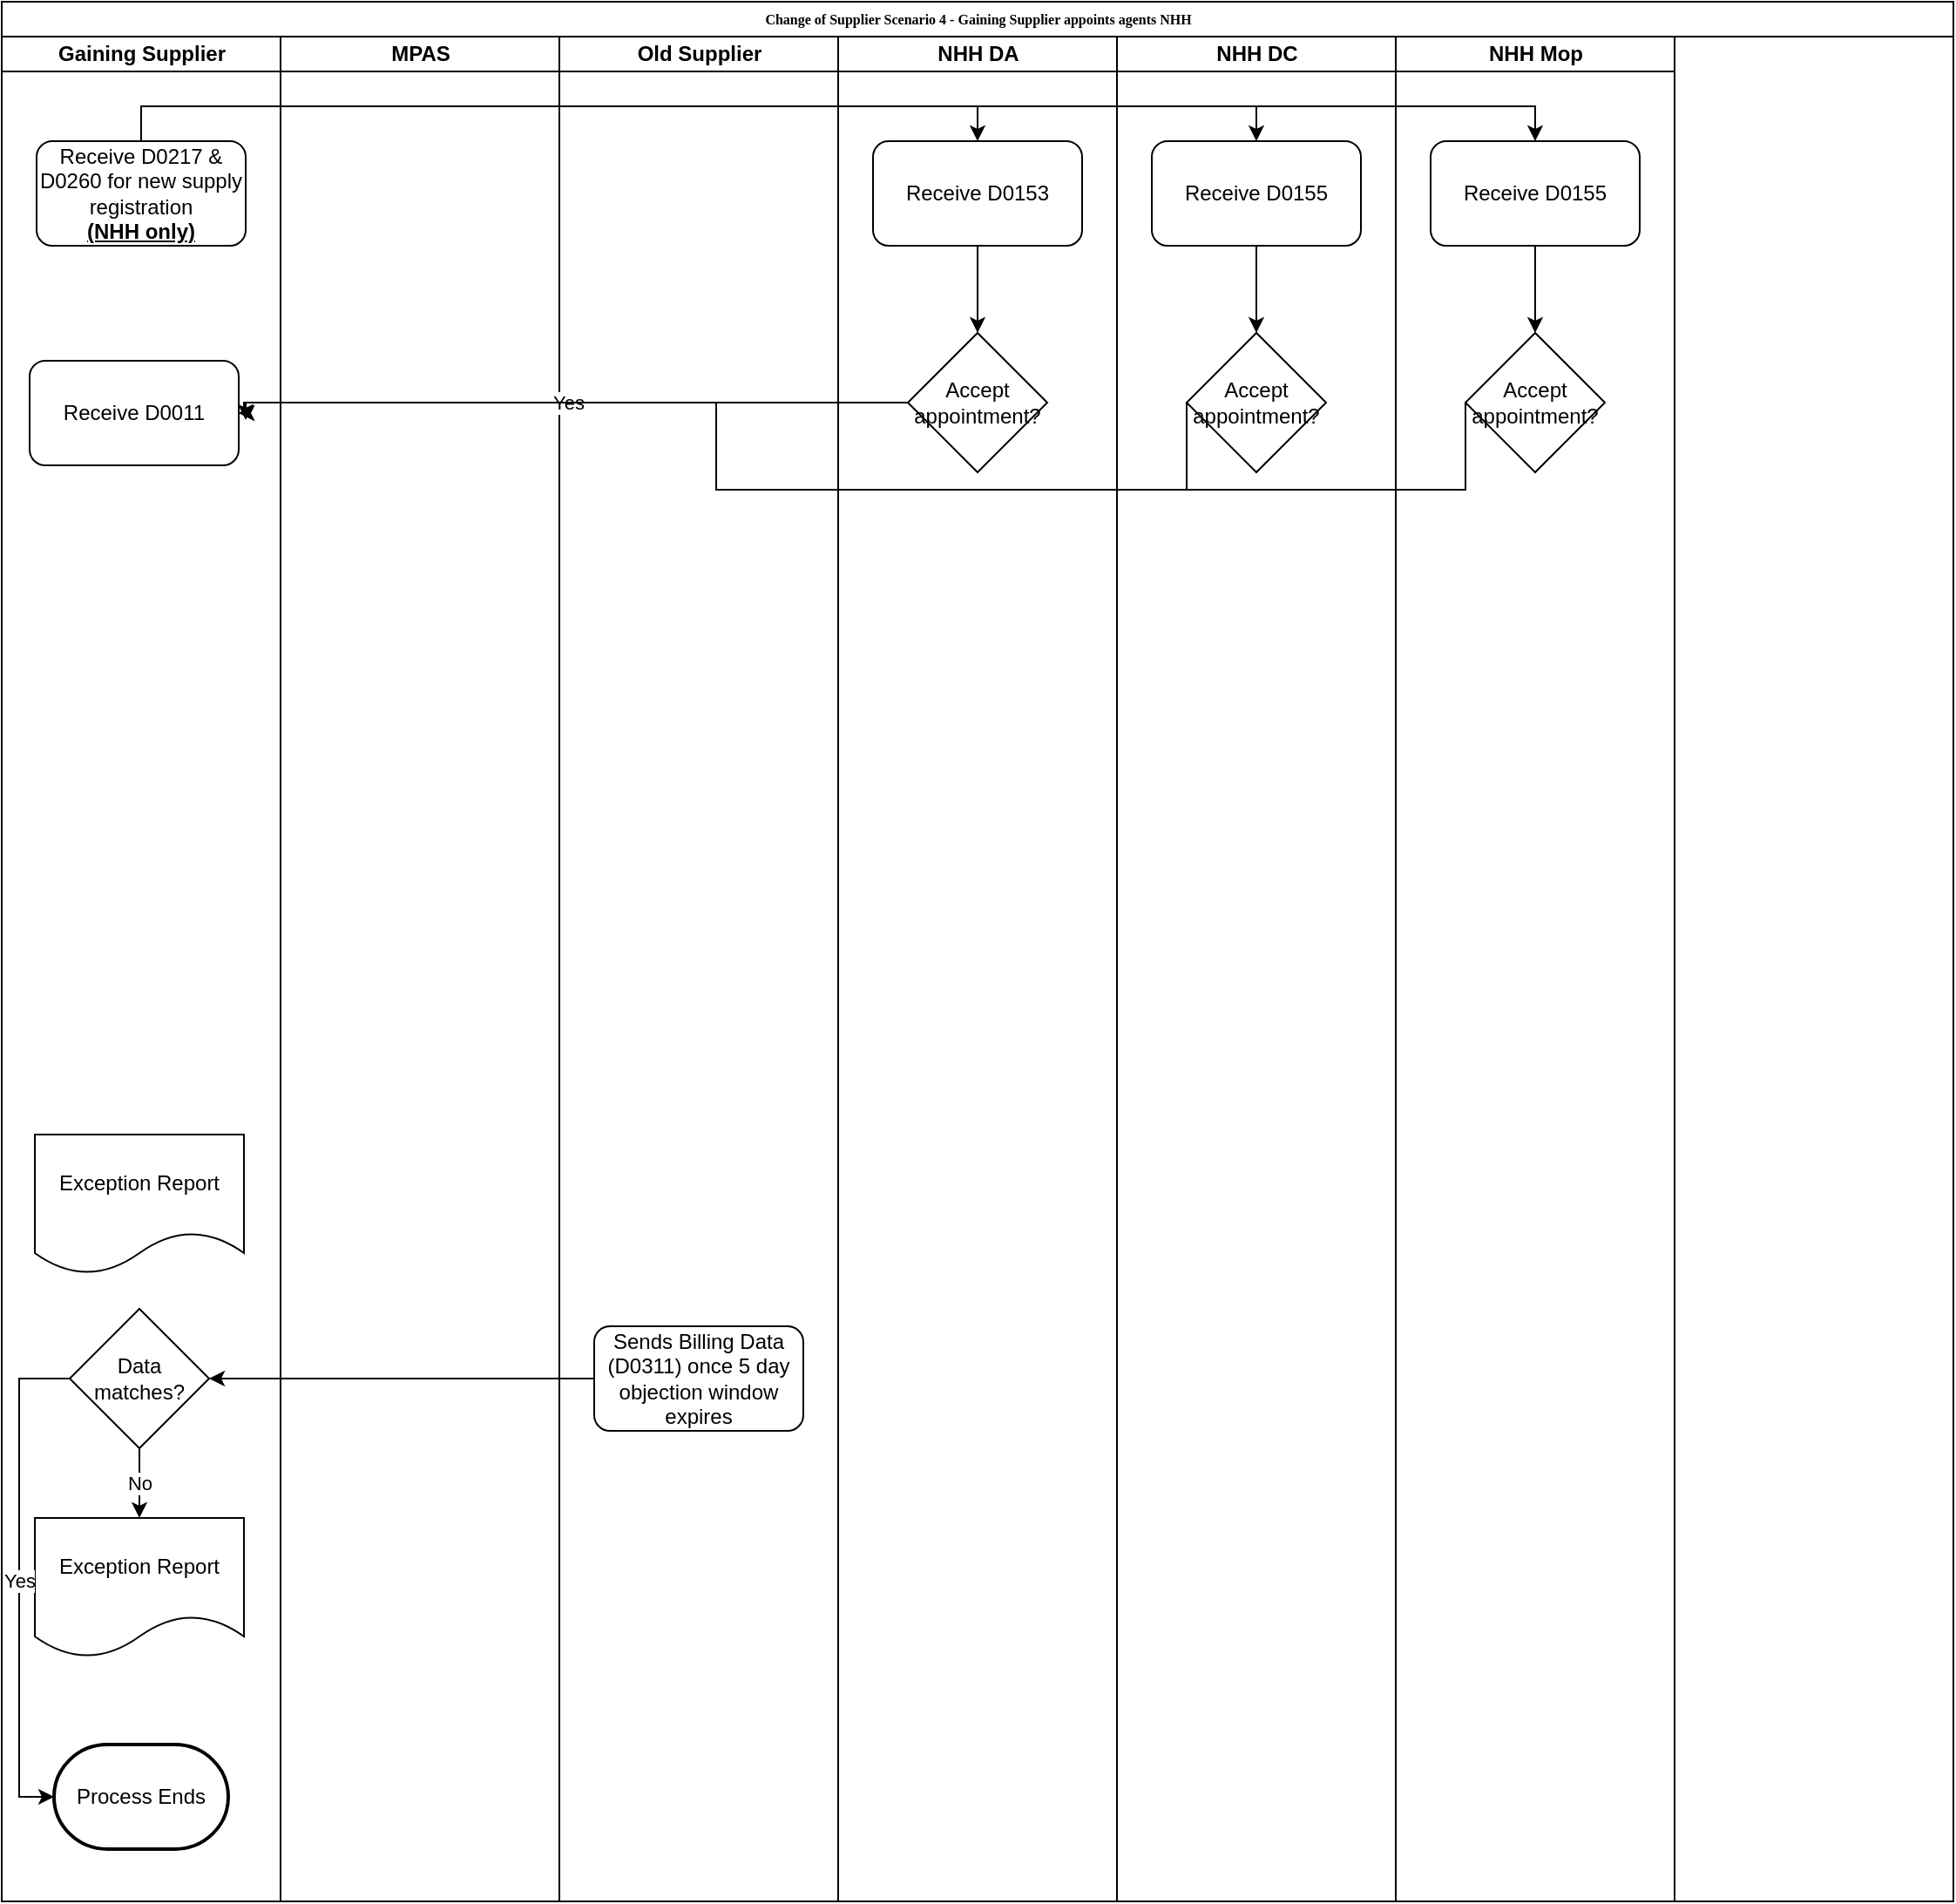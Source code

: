<mxfile version="10.9.4" type="github"><diagram name="Page-1" id="74e2e168-ea6b-b213-b513-2b3c1d86103e"><mxGraphModel dx="750" dy="541" grid="1" gridSize="10" guides="1" tooltips="1" connect="1" arrows="1" fold="1" page="1" pageScale="1" pageWidth="827" pageHeight="1169" background="#ffffff" math="0" shadow="0"><root><mxCell id="0"/><mxCell id="1" parent="0"/><mxCell id="77e6c97f196da883-1" value="Change of Supplier Scenario 4 - Gaining Supplier appoints agents NHH" style="swimlane;html=1;childLayout=stackLayout;startSize=20;rounded=0;shadow=0;labelBackgroundColor=none;strokeColor=#000000;strokeWidth=1;fillColor=#ffffff;fontFamily=Verdana;fontSize=8;fontColor=#000000;align=center;" parent="1" vertex="1"><mxGeometry x="70" y="40" width="1120" height="1090" as="geometry"/></mxCell><mxCell id="77e6c97f196da883-2" value="Gaining Supplier" style="swimlane;html=1;startSize=20;" parent="77e6c97f196da883-1" vertex="1"><mxGeometry y="20" width="160" height="1070" as="geometry"/></mxCell><mxCell id="zIyODxOTTqoCsG_aiIHh-10" value="Receive D0217 &amp;amp; D0260 for new supply registration &lt;br&gt;&lt;b&gt;&lt;u&gt;(NHH only)&lt;/u&gt;&lt;/b&gt;" style="rounded=1;whiteSpace=wrap;html=1;" parent="77e6c97f196da883-2" vertex="1"><mxGeometry x="20" y="60" width="120" height="60" as="geometry"/></mxCell><mxCell id="zIyODxOTTqoCsG_aiIHh-13" value="Exception Report" style="shape=document;whiteSpace=wrap;html=1;boundedLbl=1;" parent="77e6c97f196da883-2" vertex="1"><mxGeometry x="19" y="630" width="120" height="80" as="geometry"/></mxCell><mxCell id="zIyODxOTTqoCsG_aiIHh-19" value="Exception Report" style="shape=document;whiteSpace=wrap;html=1;boundedLbl=1;" parent="77e6c97f196da883-2" vertex="1"><mxGeometry x="19" y="850" width="120" height="80" as="geometry"/></mxCell><mxCell id="zIyODxOTTqoCsG_aiIHh-22" value="No" style="edgeStyle=orthogonalEdgeStyle;rounded=0;orthogonalLoop=1;jettySize=auto;html=1;exitX=0.5;exitY=1;exitDx=0;exitDy=0;" parent="77e6c97f196da883-2" source="zIyODxOTTqoCsG_aiIHh-20" target="zIyODxOTTqoCsG_aiIHh-19" edge="1"><mxGeometry relative="1" as="geometry"/></mxCell><mxCell id="zIyODxOTTqoCsG_aiIHh-24" value="Yes" style="edgeStyle=orthogonalEdgeStyle;rounded=0;orthogonalLoop=1;jettySize=auto;html=1;exitX=0;exitY=0.5;exitDx=0;exitDy=0;entryX=0;entryY=0.5;entryDx=0;entryDy=0;entryPerimeter=0;" parent="77e6c97f196da883-2" source="zIyODxOTTqoCsG_aiIHh-20" target="zIyODxOTTqoCsG_aiIHh-23" edge="1"><mxGeometry relative="1" as="geometry"><Array as="points"><mxPoint x="10" y="770"/><mxPoint x="10" y="1010"/></Array></mxGeometry></mxCell><mxCell id="zIyODxOTTqoCsG_aiIHh-20" value="Data matches?" style="rhombus;whiteSpace=wrap;html=1;" parent="77e6c97f196da883-2" vertex="1"><mxGeometry x="39" y="730" width="80" height="80" as="geometry"/></mxCell><mxCell id="zIyODxOTTqoCsG_aiIHh-21" style="edgeStyle=orthogonalEdgeStyle;rounded=0;orthogonalLoop=1;jettySize=auto;html=1;exitX=0.5;exitY=1;exitDx=0;exitDy=0;" parent="77e6c97f196da883-2" edge="1"><mxGeometry relative="1" as="geometry"><mxPoint x="80" y="800" as="sourcePoint"/><mxPoint x="80" y="800" as="targetPoint"/></mxGeometry></mxCell><mxCell id="zIyODxOTTqoCsG_aiIHh-23" value="Process Ends" style="strokeWidth=2;html=1;shape=mxgraph.flowchart.terminator;whiteSpace=wrap;" parent="77e6c97f196da883-2" vertex="1"><mxGeometry x="30" y="980" width="100" height="60" as="geometry"/></mxCell><mxCell id="8GCFweuIL4JDo90L80H1-16" value="Receive D0011" style="rounded=1;whiteSpace=wrap;html=1;" vertex="1" parent="77e6c97f196da883-2"><mxGeometry x="16" y="186" width="120" height="60" as="geometry"/></mxCell><mxCell id="77e6c97f196da883-3" value="MPAS" style="swimlane;html=1;startSize=20;" parent="77e6c97f196da883-1" vertex="1"><mxGeometry x="160" y="20" width="160" height="1070" as="geometry"/></mxCell><mxCell id="77e6c97f196da883-4" value="Old Supplier" style="swimlane;html=1;startSize=20;" parent="77e6c97f196da883-1" vertex="1"><mxGeometry x="320" y="20" width="160" height="1070" as="geometry"/></mxCell><mxCell id="zIyODxOTTqoCsG_aiIHh-15" value="Sends Billing Data (D0311) once 5 day objection window expires" style="rounded=1;whiteSpace=wrap;html=1;" parent="77e6c97f196da883-4" vertex="1"><mxGeometry x="20" y="740" width="120" height="60" as="geometry"/></mxCell><mxCell id="wQQ8Tt-gBdMGujzAyKJH-7" value="NHH DA" style="swimlane;html=1;startSize=20;" parent="77e6c97f196da883-1" vertex="1"><mxGeometry x="480" y="20" width="160" height="1070" as="geometry"/></mxCell><mxCell id="8GCFweuIL4JDo90L80H1-12" style="edgeStyle=orthogonalEdgeStyle;rounded=0;orthogonalLoop=1;jettySize=auto;html=1;exitX=0.5;exitY=1;exitDx=0;exitDy=0;" edge="1" parent="wQQ8Tt-gBdMGujzAyKJH-7" source="8GCFweuIL4JDo90L80H1-1" target="8GCFweuIL4JDo90L80H1-9"><mxGeometry relative="1" as="geometry"/></mxCell><mxCell id="8GCFweuIL4JDo90L80H1-1" value="Receive D0153" style="rounded=1;whiteSpace=wrap;html=1;" vertex="1" parent="wQQ8Tt-gBdMGujzAyKJH-7"><mxGeometry x="20" y="60" width="120" height="60" as="geometry"/></mxCell><mxCell id="8GCFweuIL4JDo90L80H1-9" value="Accept appointment?" style="rhombus;whiteSpace=wrap;html=1;" vertex="1" parent="wQQ8Tt-gBdMGujzAyKJH-7"><mxGeometry x="40" y="170" width="80" height="80" as="geometry"/></mxCell><mxCell id="77e6c97f196da883-5" value="NHH DC" style="swimlane;html=1;startSize=20;" parent="77e6c97f196da883-1" vertex="1"><mxGeometry x="640" y="20" width="160" height="1070" as="geometry"/></mxCell><mxCell id="8GCFweuIL4JDo90L80H1-13" style="edgeStyle=orthogonalEdgeStyle;rounded=0;orthogonalLoop=1;jettySize=auto;html=1;exitX=0.5;exitY=1;exitDx=0;exitDy=0;" edge="1" parent="77e6c97f196da883-5" source="8GCFweuIL4JDo90L80H1-4" target="8GCFweuIL4JDo90L80H1-11"><mxGeometry relative="1" as="geometry"/></mxCell><mxCell id="8GCFweuIL4JDo90L80H1-4" value="Receive D0155" style="rounded=1;whiteSpace=wrap;html=1;" vertex="1" parent="77e6c97f196da883-5"><mxGeometry x="20" y="60" width="120" height="60" as="geometry"/></mxCell><mxCell id="8GCFweuIL4JDo90L80H1-11" value="Accept appointment?" style="rhombus;whiteSpace=wrap;html=1;" vertex="1" parent="77e6c97f196da883-5"><mxGeometry x="40" y="170" width="80" height="80" as="geometry"/></mxCell><mxCell id="77e6c97f196da883-7" value="NHH Mop" style="swimlane;html=1;startSize=20;" parent="77e6c97f196da883-1" vertex="1"><mxGeometry x="800" y="20" width="160" height="1070" as="geometry"/></mxCell><mxCell id="8GCFweuIL4JDo90L80H1-15" style="edgeStyle=orthogonalEdgeStyle;rounded=0;orthogonalLoop=1;jettySize=auto;html=1;exitX=0.5;exitY=1;exitDx=0;exitDy=0;" edge="1" parent="77e6c97f196da883-7" source="8GCFweuIL4JDo90L80H1-5" target="8GCFweuIL4JDo90L80H1-10"><mxGeometry relative="1" as="geometry"/></mxCell><mxCell id="8GCFweuIL4JDo90L80H1-5" value="Receive D0155" style="rounded=1;whiteSpace=wrap;html=1;" vertex="1" parent="77e6c97f196da883-7"><mxGeometry x="20" y="60" width="120" height="60" as="geometry"/></mxCell><mxCell id="8GCFweuIL4JDo90L80H1-10" value="Accept appointment?" style="rhombus;whiteSpace=wrap;html=1;" vertex="1" parent="77e6c97f196da883-7"><mxGeometry x="40" y="170" width="80" height="80" as="geometry"/></mxCell><mxCell id="zIyODxOTTqoCsG_aiIHh-17" style="edgeStyle=orthogonalEdgeStyle;rounded=0;orthogonalLoop=1;jettySize=auto;html=1;entryX=1;entryY=0.5;entryDx=0;entryDy=0;" parent="77e6c97f196da883-1" source="zIyODxOTTqoCsG_aiIHh-15" target="zIyODxOTTqoCsG_aiIHh-20" edge="1"><mxGeometry relative="1" as="geometry"><mxPoint x="140" y="790" as="targetPoint"/></mxGeometry></mxCell><mxCell id="8GCFweuIL4JDo90L80H1-6" style="edgeStyle=orthogonalEdgeStyle;rounded=0;orthogonalLoop=1;jettySize=auto;html=1;exitX=0.5;exitY=0;exitDx=0;exitDy=0;entryX=0.5;entryY=0;entryDx=0;entryDy=0;" edge="1" parent="77e6c97f196da883-1" source="zIyODxOTTqoCsG_aiIHh-10" target="8GCFweuIL4JDo90L80H1-1"><mxGeometry relative="1" as="geometry"/></mxCell><mxCell id="8GCFweuIL4JDo90L80H1-7" style="edgeStyle=orthogonalEdgeStyle;rounded=0;orthogonalLoop=1;jettySize=auto;html=1;exitX=0.5;exitY=0;exitDx=0;exitDy=0;entryX=0.5;entryY=0;entryDx=0;entryDy=0;" edge="1" parent="77e6c97f196da883-1" source="zIyODxOTTqoCsG_aiIHh-10" target="8GCFweuIL4JDo90L80H1-4"><mxGeometry relative="1" as="geometry"/></mxCell><mxCell id="8GCFweuIL4JDo90L80H1-8" style="edgeStyle=orthogonalEdgeStyle;rounded=0;orthogonalLoop=1;jettySize=auto;html=1;exitX=0.5;exitY=0;exitDx=0;exitDy=0;entryX=0.5;entryY=0;entryDx=0;entryDy=0;" edge="1" parent="77e6c97f196da883-1" source="zIyODxOTTqoCsG_aiIHh-10" target="8GCFweuIL4JDo90L80H1-5"><mxGeometry relative="1" as="geometry"/></mxCell><mxCell id="8GCFweuIL4JDo90L80H1-17" value="Yes" style="edgeStyle=orthogonalEdgeStyle;rounded=0;orthogonalLoop=1;jettySize=auto;html=1;exitX=0;exitY=0.5;exitDx=0;exitDy=0;entryX=1;entryY=0.5;entryDx=0;entryDy=0;" edge="1" parent="77e6c97f196da883-1" source="8GCFweuIL4JDo90L80H1-9" target="8GCFweuIL4JDo90L80H1-16"><mxGeometry relative="1" as="geometry"><Array as="points"><mxPoint x="139" y="230"/></Array></mxGeometry></mxCell><mxCell id="8GCFweuIL4JDo90L80H1-18" style="edgeStyle=orthogonalEdgeStyle;rounded=0;orthogonalLoop=1;jettySize=auto;html=1;exitX=0;exitY=0.5;exitDx=0;exitDy=0;entryX=1;entryY=0.5;entryDx=0;entryDy=0;" edge="1" parent="77e6c97f196da883-1" source="8GCFweuIL4JDo90L80H1-11" target="8GCFweuIL4JDo90L80H1-16"><mxGeometry relative="1" as="geometry"><Array as="points"><mxPoint x="680" y="280"/><mxPoint x="410" y="280"/><mxPoint x="410" y="230"/><mxPoint x="139" y="230"/></Array></mxGeometry></mxCell><mxCell id="8GCFweuIL4JDo90L80H1-19" style="edgeStyle=orthogonalEdgeStyle;rounded=0;orthogonalLoop=1;jettySize=auto;html=1;exitX=0;exitY=0.5;exitDx=0;exitDy=0;" edge="1" parent="1" source="8GCFweuIL4JDo90L80H1-10"><mxGeometry relative="1" as="geometry"><mxPoint x="210" y="280" as="targetPoint"/><Array as="points"><mxPoint x="910" y="320"/><mxPoint x="480" y="320"/><mxPoint x="480" y="270"/><mxPoint x="210" y="270"/></Array></mxGeometry></mxCell></root></mxGraphModel></diagram></mxfile>